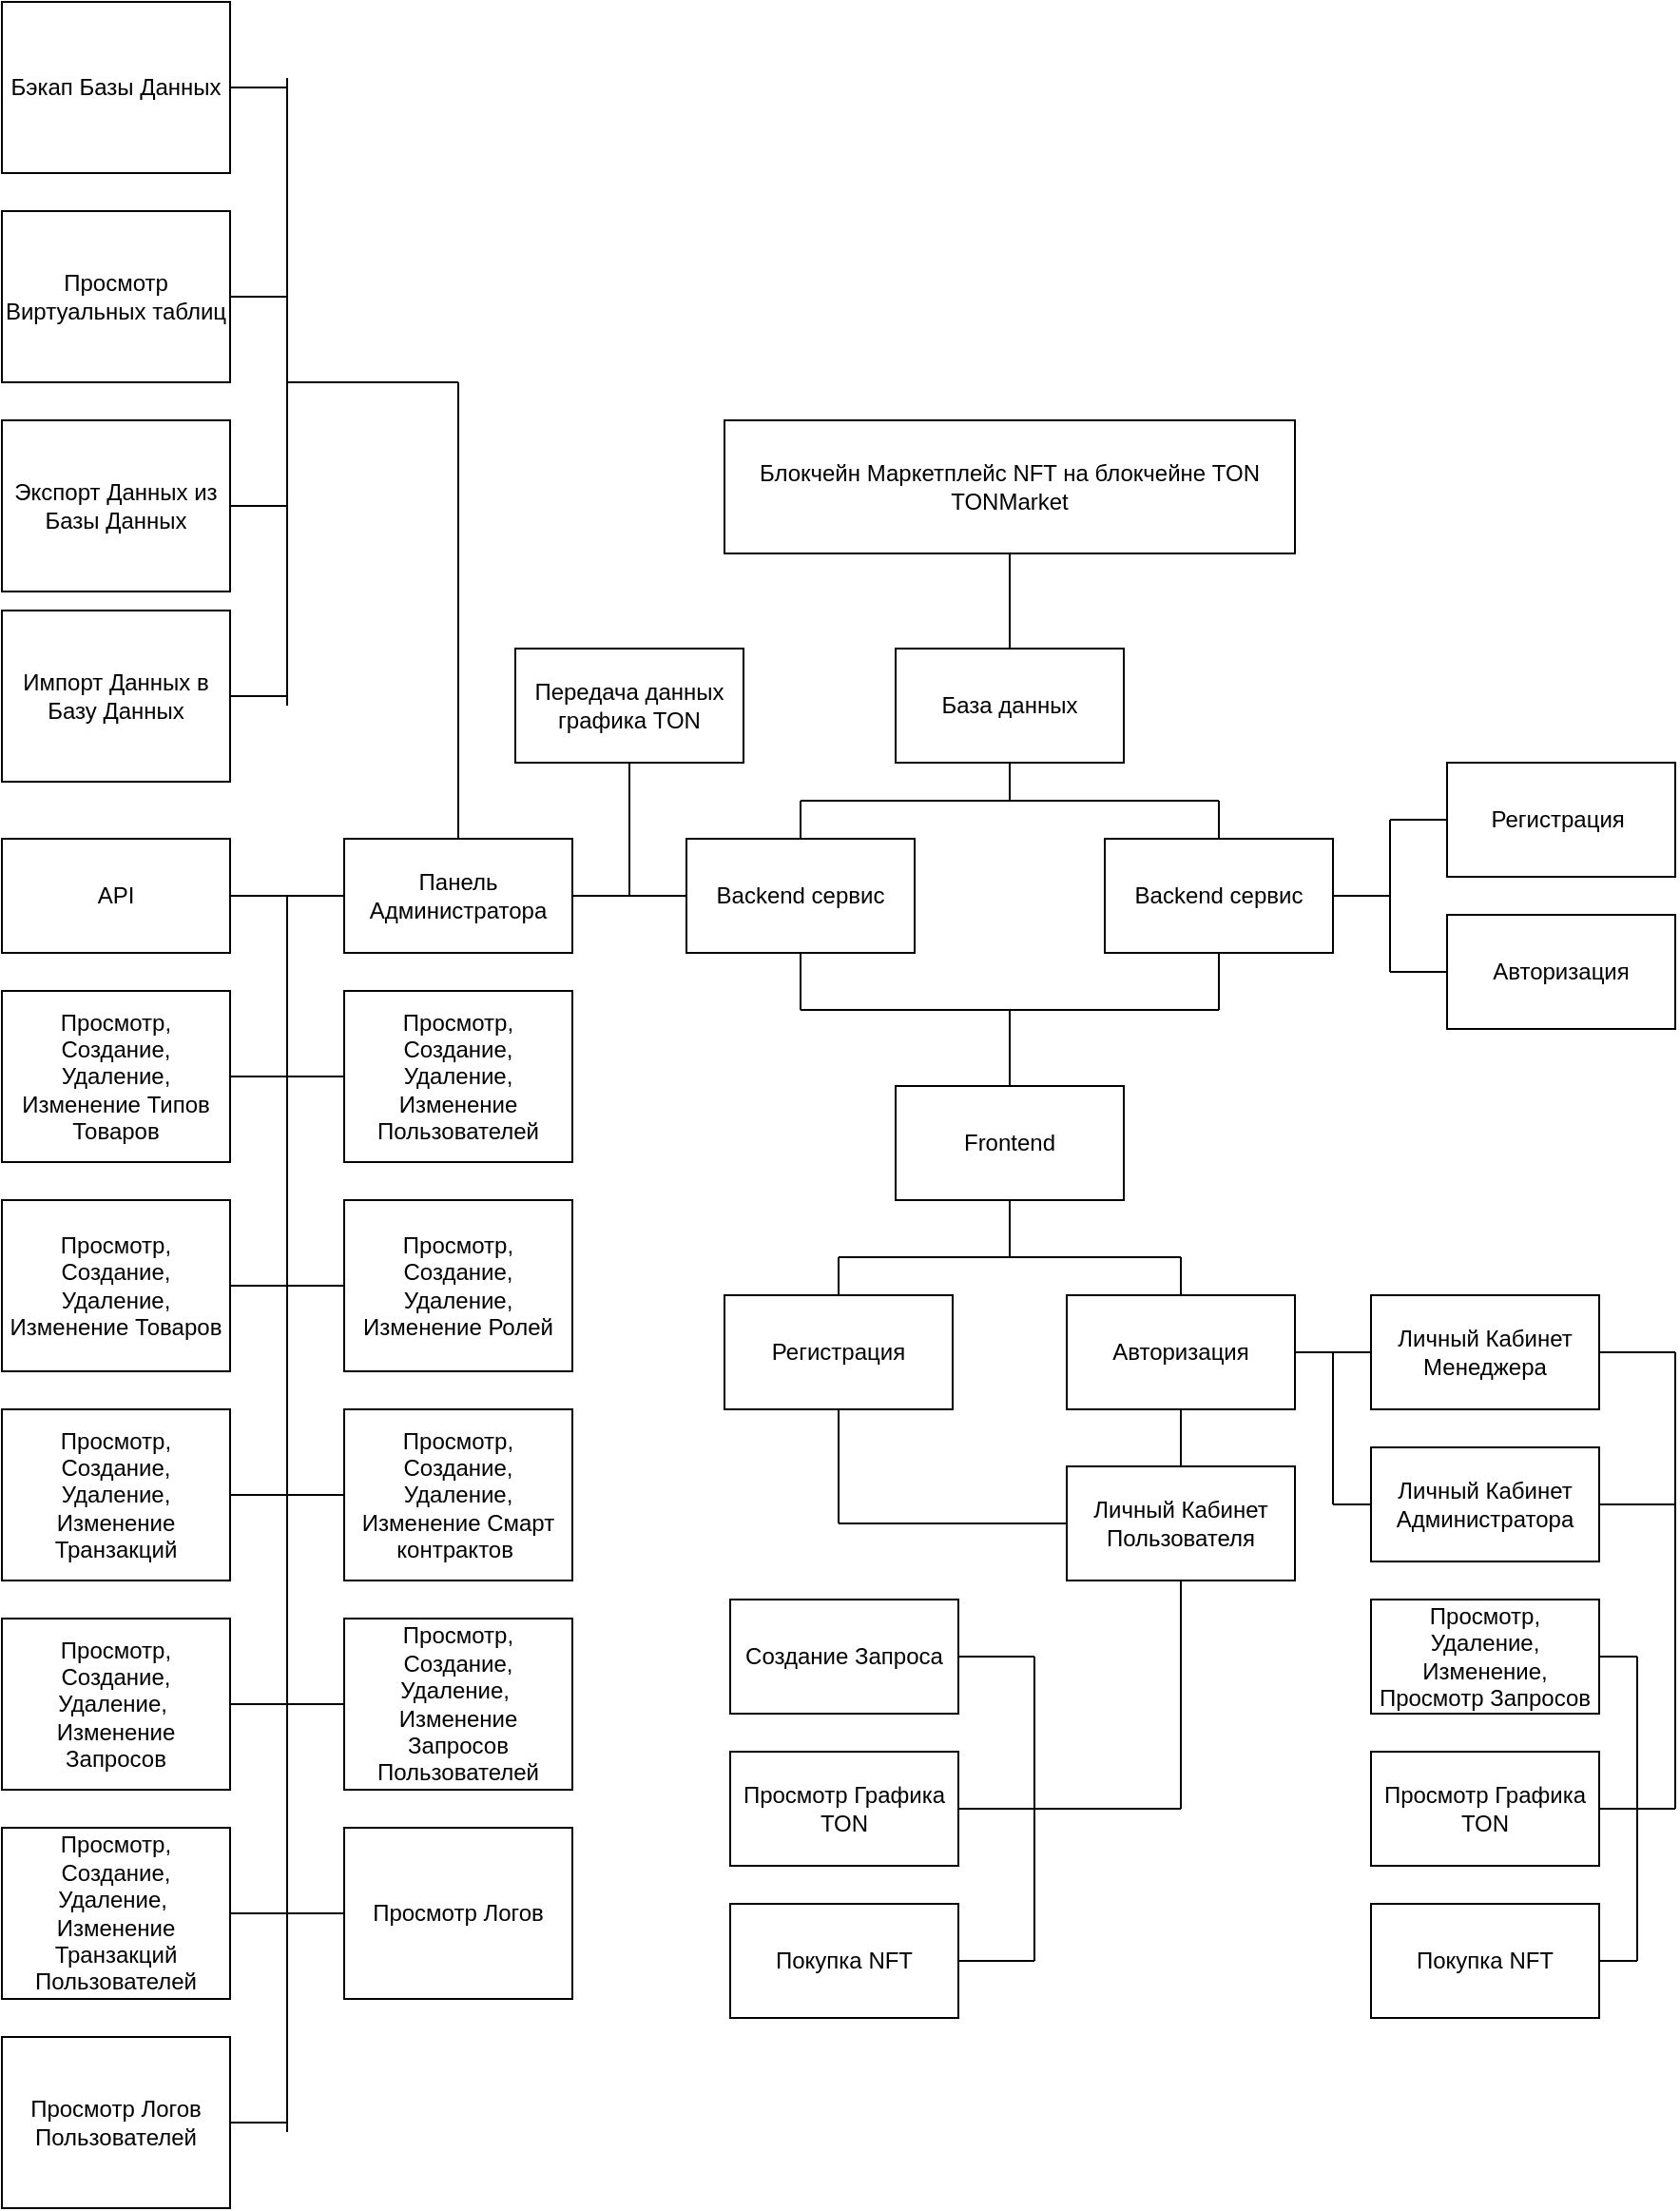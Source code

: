<mxfile version="25.0.3">
  <diagram name="Страница — 1" id="QJ2jMj1BZtOK6aOs8Fil">
    <mxGraphModel dx="3160" dy="2394" grid="0" gridSize="10" guides="1" tooltips="1" connect="1" arrows="1" fold="1" page="1" pageScale="1" pageWidth="827" pageHeight="1169" math="0" shadow="0">
      <root>
        <mxCell id="0" />
        <mxCell id="1" parent="0" />
        <mxCell id="6YflyJTKcJtCua8p_zHq-1" value="Блокчейн Маркетплейс NFT на блокчейне TON TONMarket" style="rounded=0;whiteSpace=wrap;html=1;" vertex="1" parent="1">
          <mxGeometry x="250" y="100" width="300" height="70" as="geometry" />
        </mxCell>
        <mxCell id="6YflyJTKcJtCua8p_zHq-2" value="База данных" style="rounded=0;whiteSpace=wrap;html=1;" vertex="1" parent="1">
          <mxGeometry x="340" y="220" width="120" height="60" as="geometry" />
        </mxCell>
        <mxCell id="6YflyJTKcJtCua8p_zHq-3" value="" style="endArrow=none;html=1;rounded=0;entryX=0.5;entryY=1;entryDx=0;entryDy=0;exitX=0.5;exitY=0;exitDx=0;exitDy=0;" edge="1" parent="1" source="6YflyJTKcJtCua8p_zHq-2" target="6YflyJTKcJtCua8p_zHq-1">
          <mxGeometry width="50" height="50" relative="1" as="geometry">
            <mxPoint x="140" y="320" as="sourcePoint" />
            <mxPoint x="190" y="270" as="targetPoint" />
          </mxGeometry>
        </mxCell>
        <mxCell id="6YflyJTKcJtCua8p_zHq-4" value="Backend сервис" style="rounded=0;whiteSpace=wrap;html=1;" vertex="1" parent="1">
          <mxGeometry x="230" y="320" width="120" height="60" as="geometry" />
        </mxCell>
        <mxCell id="6YflyJTKcJtCua8p_zHq-6" value="Backend сервис" style="rounded=0;whiteSpace=wrap;html=1;" vertex="1" parent="1">
          <mxGeometry x="450" y="320" width="120" height="60" as="geometry" />
        </mxCell>
        <mxCell id="6YflyJTKcJtCua8p_zHq-7" value="" style="endArrow=none;html=1;rounded=0;exitX=0.5;exitY=0;exitDx=0;exitDy=0;" edge="1" parent="1" source="6YflyJTKcJtCua8p_zHq-4">
          <mxGeometry width="50" height="50" relative="1" as="geometry">
            <mxPoint x="140" y="300" as="sourcePoint" />
            <mxPoint x="290" y="300" as="targetPoint" />
          </mxGeometry>
        </mxCell>
        <mxCell id="6YflyJTKcJtCua8p_zHq-8" value="" style="endArrow=none;html=1;rounded=0;entryX=0.5;entryY=0;entryDx=0;entryDy=0;" edge="1" parent="1" target="6YflyJTKcJtCua8p_zHq-6">
          <mxGeometry width="50" height="50" relative="1" as="geometry">
            <mxPoint x="510" y="300" as="sourcePoint" />
            <mxPoint x="520" y="310" as="targetPoint" />
          </mxGeometry>
        </mxCell>
        <mxCell id="6YflyJTKcJtCua8p_zHq-9" value="" style="endArrow=none;html=1;rounded=0;" edge="1" parent="1">
          <mxGeometry width="50" height="50" relative="1" as="geometry">
            <mxPoint x="290" y="300" as="sourcePoint" />
            <mxPoint x="510" y="300" as="targetPoint" />
          </mxGeometry>
        </mxCell>
        <mxCell id="6YflyJTKcJtCua8p_zHq-10" value="" style="endArrow=none;html=1;rounded=0;entryX=0.5;entryY=1;entryDx=0;entryDy=0;" edge="1" parent="1" target="6YflyJTKcJtCua8p_zHq-2">
          <mxGeometry width="50" height="50" relative="1" as="geometry">
            <mxPoint x="400" y="300" as="sourcePoint" />
            <mxPoint x="320" y="260" as="targetPoint" />
          </mxGeometry>
        </mxCell>
        <mxCell id="6YflyJTKcJtCua8p_zHq-11" value="Панель Администратора" style="rounded=0;whiteSpace=wrap;html=1;" vertex="1" parent="1">
          <mxGeometry x="50" y="320" width="120" height="60" as="geometry" />
        </mxCell>
        <mxCell id="6YflyJTKcJtCua8p_zHq-12" value="Просмотр, Создание, Удаление, Изменение Пользователей" style="rounded=0;whiteSpace=wrap;html=1;" vertex="1" parent="1">
          <mxGeometry x="50" y="400" width="120" height="90" as="geometry" />
        </mxCell>
        <mxCell id="6YflyJTKcJtCua8p_zHq-21" value="Просмотр, Создание, Удаление, Изменение Ролей" style="rounded=0;whiteSpace=wrap;html=1;" vertex="1" parent="1">
          <mxGeometry x="50" y="510" width="120" height="90" as="geometry" />
        </mxCell>
        <mxCell id="6YflyJTKcJtCua8p_zHq-22" value="Просмотр, Создание, Удаление, Изменение Смарт контрактов&amp;nbsp;" style="rounded=0;whiteSpace=wrap;html=1;" vertex="1" parent="1">
          <mxGeometry x="50" y="620" width="120" height="90" as="geometry" />
        </mxCell>
        <mxCell id="6YflyJTKcJtCua8p_zHq-23" value="Просмотр, Создание, Удаление, Изменение Транзакций" style="rounded=0;whiteSpace=wrap;html=1;" vertex="1" parent="1">
          <mxGeometry x="-130" y="620" width="120" height="90" as="geometry" />
        </mxCell>
        <mxCell id="6YflyJTKcJtCua8p_zHq-24" value="Просмотр, Создание, Удаление, Изменение Товаров" style="rounded=0;whiteSpace=wrap;html=1;" vertex="1" parent="1">
          <mxGeometry x="-130" y="510" width="120" height="90" as="geometry" />
        </mxCell>
        <mxCell id="6YflyJTKcJtCua8p_zHq-25" value="Просмотр, Создание, Удаление, Изменение Типов Товаров" style="rounded=0;whiteSpace=wrap;html=1;" vertex="1" parent="1">
          <mxGeometry x="-130" y="400" width="120" height="90" as="geometry" />
        </mxCell>
        <mxCell id="6YflyJTKcJtCua8p_zHq-26" value="Просмотр Логов" style="rounded=0;whiteSpace=wrap;html=1;" vertex="1" parent="1">
          <mxGeometry x="50" y="840" width="120" height="90" as="geometry" />
        </mxCell>
        <mxCell id="6YflyJTKcJtCua8p_zHq-27" value="Просмотр, Создание, Удаление,&amp;nbsp;&lt;div&gt;Изменение Запросов&lt;/div&gt;" style="rounded=0;whiteSpace=wrap;html=1;" vertex="1" parent="1">
          <mxGeometry x="-130" y="730" width="120" height="90" as="geometry" />
        </mxCell>
        <mxCell id="6YflyJTKcJtCua8p_zHq-28" value="Просмотр, Создание, Удаление,&amp;nbsp;&lt;div&gt;Изменение Запросов Пользователей&lt;/div&gt;" style="rounded=0;whiteSpace=wrap;html=1;" vertex="1" parent="1">
          <mxGeometry x="50" y="730" width="120" height="90" as="geometry" />
        </mxCell>
        <mxCell id="6YflyJTKcJtCua8p_zHq-29" value="Просмотр, Создание, Удаление,&amp;nbsp;&lt;div&gt;Изменение Транзакций Пользователей&lt;/div&gt;" style="rounded=0;whiteSpace=wrap;html=1;" vertex="1" parent="1">
          <mxGeometry x="-130" y="840" width="120" height="90" as="geometry" />
        </mxCell>
        <mxCell id="6YflyJTKcJtCua8p_zHq-30" value="Импорт Данных в Базу Данных" style="rounded=0;whiteSpace=wrap;html=1;" vertex="1" parent="1">
          <mxGeometry x="-130" y="200" width="120" height="90" as="geometry" />
        </mxCell>
        <mxCell id="6YflyJTKcJtCua8p_zHq-31" value="Экспорт Данных из Базы Данных" style="rounded=0;whiteSpace=wrap;html=1;" vertex="1" parent="1">
          <mxGeometry x="-130" y="100" width="120" height="90" as="geometry" />
        </mxCell>
        <mxCell id="6YflyJTKcJtCua8p_zHq-35" value="Просмотр Виртуальных таблиц" style="rounded=0;whiteSpace=wrap;html=1;" vertex="1" parent="1">
          <mxGeometry x="-130" y="-10" width="120" height="90" as="geometry" />
        </mxCell>
        <mxCell id="6YflyJTKcJtCua8p_zHq-37" value="" style="endArrow=none;html=1;rounded=0;exitX=1;exitY=0.5;exitDx=0;exitDy=0;entryX=0;entryY=0.5;entryDx=0;entryDy=0;" edge="1" parent="1" source="6YflyJTKcJtCua8p_zHq-29" target="6YflyJTKcJtCua8p_zHq-26">
          <mxGeometry width="50" height="50" relative="1" as="geometry">
            <mxPoint x="20" y="1020" as="sourcePoint" />
            <mxPoint x="70" y="970" as="targetPoint" />
          </mxGeometry>
        </mxCell>
        <mxCell id="6YflyJTKcJtCua8p_zHq-38" value="" style="endArrow=none;html=1;rounded=0;exitX=1;exitY=0.5;exitDx=0;exitDy=0;entryX=0;entryY=0.5;entryDx=0;entryDy=0;" edge="1" parent="1" source="6YflyJTKcJtCua8p_zHq-27" target="6YflyJTKcJtCua8p_zHq-28">
          <mxGeometry width="50" height="50" relative="1" as="geometry">
            <mxPoint x="250" y="820" as="sourcePoint" />
            <mxPoint x="300" y="770" as="targetPoint" />
          </mxGeometry>
        </mxCell>
        <mxCell id="6YflyJTKcJtCua8p_zHq-39" value="" style="endArrow=none;html=1;rounded=0;exitX=1;exitY=0.5;exitDx=0;exitDy=0;entryX=0;entryY=0.5;entryDx=0;entryDy=0;" edge="1" parent="1" source="6YflyJTKcJtCua8p_zHq-23" target="6YflyJTKcJtCua8p_zHq-22">
          <mxGeometry width="50" height="50" relative="1" as="geometry">
            <mxPoint x="270" y="660" as="sourcePoint" />
            <mxPoint x="320" y="610" as="targetPoint" />
          </mxGeometry>
        </mxCell>
        <mxCell id="6YflyJTKcJtCua8p_zHq-40" value="" style="endArrow=none;html=1;rounded=0;exitX=1;exitY=0.5;exitDx=0;exitDy=0;" edge="1" parent="1" source="6YflyJTKcJtCua8p_zHq-24" target="6YflyJTKcJtCua8p_zHq-21">
          <mxGeometry width="50" height="50" relative="1" as="geometry">
            <mxPoint x="-270" y="580" as="sourcePoint" />
            <mxPoint x="-220" y="530" as="targetPoint" />
          </mxGeometry>
        </mxCell>
        <mxCell id="6YflyJTKcJtCua8p_zHq-41" value="" style="endArrow=none;html=1;rounded=0;entryX=0;entryY=0.5;entryDx=0;entryDy=0;exitX=1;exitY=0.5;exitDx=0;exitDy=0;" edge="1" parent="1" source="6YflyJTKcJtCua8p_zHq-25" target="6YflyJTKcJtCua8p_zHq-12">
          <mxGeometry width="50" height="50" relative="1" as="geometry">
            <mxPoint x="-190" y="520" as="sourcePoint" />
            <mxPoint x="-140" y="470" as="targetPoint" />
          </mxGeometry>
        </mxCell>
        <mxCell id="6YflyJTKcJtCua8p_zHq-42" value="Просмотр Логов Пользователей" style="rounded=0;whiteSpace=wrap;html=1;" vertex="1" parent="1">
          <mxGeometry x="-130" y="950" width="120" height="90" as="geometry" />
        </mxCell>
        <mxCell id="6YflyJTKcJtCua8p_zHq-43" value="" style="endArrow=none;html=1;rounded=0;exitX=1;exitY=0.5;exitDx=0;exitDy=0;" edge="1" parent="1" source="6YflyJTKcJtCua8p_zHq-42">
          <mxGeometry width="50" height="50" relative="1" as="geometry">
            <mxPoint x="60" y="1020" as="sourcePoint" />
            <mxPoint x="20" y="995" as="targetPoint" />
          </mxGeometry>
        </mxCell>
        <mxCell id="6YflyJTKcJtCua8p_zHq-44" value="" style="endArrow=none;html=1;rounded=0;" edge="1" parent="1">
          <mxGeometry width="50" height="50" relative="1" as="geometry">
            <mxPoint x="20" y="1000" as="sourcePoint" />
            <mxPoint x="20" y="350" as="targetPoint" />
          </mxGeometry>
        </mxCell>
        <mxCell id="6YflyJTKcJtCua8p_zHq-45" value="" style="endArrow=none;html=1;rounded=0;entryX=0;entryY=0.5;entryDx=0;entryDy=0;" edge="1" parent="1" target="6YflyJTKcJtCua8p_zHq-11">
          <mxGeometry width="50" height="50" relative="1" as="geometry">
            <mxPoint x="20" y="350" as="sourcePoint" />
            <mxPoint x="-90" y="350" as="targetPoint" />
          </mxGeometry>
        </mxCell>
        <mxCell id="6YflyJTKcJtCua8p_zHq-46" value="" style="endArrow=none;html=1;rounded=0;exitX=1;exitY=0.5;exitDx=0;exitDy=0;" edge="1" parent="1" source="6YflyJTKcJtCua8p_zHq-35">
          <mxGeometry width="50" height="50" relative="1" as="geometry">
            <mxPoint x="60" y="130" as="sourcePoint" />
            <mxPoint x="20" y="35" as="targetPoint" />
          </mxGeometry>
        </mxCell>
        <mxCell id="6YflyJTKcJtCua8p_zHq-48" value="" style="endArrow=none;html=1;rounded=0;exitX=1;exitY=0.5;exitDx=0;exitDy=0;" edge="1" parent="1" source="6YflyJTKcJtCua8p_zHq-30">
          <mxGeometry width="50" height="50" relative="1" as="geometry">
            <mxPoint x="50" y="260" as="sourcePoint" />
            <mxPoint x="20" y="245" as="targetPoint" />
          </mxGeometry>
        </mxCell>
        <mxCell id="6YflyJTKcJtCua8p_zHq-49" value="" style="endArrow=none;html=1;rounded=0;exitX=0;exitY=0.5;exitDx=0;exitDy=0;entryX=1;entryY=0.5;entryDx=0;entryDy=0;" edge="1" parent="1" source="6YflyJTKcJtCua8p_zHq-4" target="6YflyJTKcJtCua8p_zHq-11">
          <mxGeometry width="50" height="50" relative="1" as="geometry">
            <mxPoint x="220" y="260" as="sourcePoint" />
            <mxPoint x="270" y="210" as="targetPoint" />
          </mxGeometry>
        </mxCell>
        <mxCell id="6YflyJTKcJtCua8p_zHq-52" value="" style="endArrow=none;html=1;rounded=0;" edge="1" parent="1" source="6YflyJTKcJtCua8p_zHq-56" target="6YflyJTKcJtCua8p_zHq-11">
          <mxGeometry width="50" height="50" relative="1" as="geometry">
            <mxPoint x="20" y="350" as="sourcePoint" />
            <mxPoint x="40" y="380" as="targetPoint" />
          </mxGeometry>
        </mxCell>
        <mxCell id="6YflyJTKcJtCua8p_zHq-56" value="API" style="rounded=0;whiteSpace=wrap;html=1;" vertex="1" parent="1">
          <mxGeometry x="-130" y="320" width="120" height="60" as="geometry" />
        </mxCell>
        <mxCell id="6YflyJTKcJtCua8p_zHq-57" value="" style="endArrow=none;html=1;rounded=0;exitX=0.5;exitY=0;exitDx=0;exitDy=0;" edge="1" parent="1" source="6YflyJTKcJtCua8p_zHq-11">
          <mxGeometry width="50" height="50" relative="1" as="geometry">
            <mxPoint x="120" y="210" as="sourcePoint" />
            <mxPoint x="110" y="80" as="targetPoint" />
          </mxGeometry>
        </mxCell>
        <mxCell id="6YflyJTKcJtCua8p_zHq-58" value="" style="endArrow=none;html=1;rounded=0;" edge="1" parent="1">
          <mxGeometry width="50" height="50" relative="1" as="geometry">
            <mxPoint x="20" y="250" as="sourcePoint" />
            <mxPoint x="20" y="-80" as="targetPoint" />
          </mxGeometry>
        </mxCell>
        <mxCell id="6YflyJTKcJtCua8p_zHq-60" value="Бэкап Базы Данных" style="rounded=0;whiteSpace=wrap;html=1;" vertex="1" parent="1">
          <mxGeometry x="-130" y="-120" width="120" height="90" as="geometry" />
        </mxCell>
        <mxCell id="6YflyJTKcJtCua8p_zHq-61" value="" style="endArrow=none;html=1;rounded=0;exitX=1;exitY=0.5;exitDx=0;exitDy=0;" edge="1" parent="1" source="6YflyJTKcJtCua8p_zHq-60">
          <mxGeometry width="50" height="50" relative="1" as="geometry">
            <mxPoint x="60" y="30" as="sourcePoint" />
            <mxPoint x="20" y="-75" as="targetPoint" />
          </mxGeometry>
        </mxCell>
        <mxCell id="6YflyJTKcJtCua8p_zHq-62" value="" style="endArrow=none;html=1;rounded=0;exitX=1;exitY=0.5;exitDx=0;exitDy=0;" edge="1" parent="1" source="6YflyJTKcJtCua8p_zHq-31">
          <mxGeometry width="50" height="50" relative="1" as="geometry">
            <mxPoint x="-20" y="150" as="sourcePoint" />
            <mxPoint x="20" y="145" as="targetPoint" />
          </mxGeometry>
        </mxCell>
        <mxCell id="6YflyJTKcJtCua8p_zHq-63" value="" style="endArrow=none;html=1;rounded=0;" edge="1" parent="1">
          <mxGeometry width="50" height="50" relative="1" as="geometry">
            <mxPoint x="20" y="80" as="sourcePoint" />
            <mxPoint x="110" y="80" as="targetPoint" />
          </mxGeometry>
        </mxCell>
        <mxCell id="6YflyJTKcJtCua8p_zHq-64" value="Регистрация&amp;nbsp;" style="rounded=0;whiteSpace=wrap;html=1;" vertex="1" parent="1">
          <mxGeometry x="630" y="280" width="120" height="60" as="geometry" />
        </mxCell>
        <mxCell id="6YflyJTKcJtCua8p_zHq-65" value="Авторизация" style="rounded=0;whiteSpace=wrap;html=1;" vertex="1" parent="1">
          <mxGeometry x="630" y="360" width="120" height="60" as="geometry" />
        </mxCell>
        <mxCell id="6YflyJTKcJtCua8p_zHq-66" value="" style="endArrow=none;html=1;rounded=0;entryX=1;entryY=0.5;entryDx=0;entryDy=0;" edge="1" parent="1" target="6YflyJTKcJtCua8p_zHq-6">
          <mxGeometry width="50" height="50" relative="1" as="geometry">
            <mxPoint x="600" y="350" as="sourcePoint" />
            <mxPoint x="580" y="380" as="targetPoint" />
          </mxGeometry>
        </mxCell>
        <mxCell id="6YflyJTKcJtCua8p_zHq-67" value="" style="endArrow=none;html=1;rounded=0;" edge="1" parent="1">
          <mxGeometry width="50" height="50" relative="1" as="geometry">
            <mxPoint x="600" y="390" as="sourcePoint" />
            <mxPoint x="600" y="310" as="targetPoint" />
          </mxGeometry>
        </mxCell>
        <mxCell id="6YflyJTKcJtCua8p_zHq-68" value="" style="endArrow=none;html=1;rounded=0;" edge="1" parent="1" source="6YflyJTKcJtCua8p_zHq-65">
          <mxGeometry width="50" height="50" relative="1" as="geometry">
            <mxPoint x="520" y="430" as="sourcePoint" />
            <mxPoint x="600" y="390" as="targetPoint" />
          </mxGeometry>
        </mxCell>
        <mxCell id="6YflyJTKcJtCua8p_zHq-69" value="" style="endArrow=none;html=1;rounded=0;entryX=0;entryY=0.5;entryDx=0;entryDy=0;" edge="1" parent="1" target="6YflyJTKcJtCua8p_zHq-64">
          <mxGeometry width="50" height="50" relative="1" as="geometry">
            <mxPoint x="600" y="310" as="sourcePoint" />
            <mxPoint x="660" y="180" as="targetPoint" />
          </mxGeometry>
        </mxCell>
        <mxCell id="6YflyJTKcJtCua8p_zHq-71" value="" style="endArrow=none;html=1;rounded=0;entryX=0.5;entryY=1;entryDx=0;entryDy=0;" edge="1" parent="1" target="6YflyJTKcJtCua8p_zHq-6">
          <mxGeometry width="50" height="50" relative="1" as="geometry">
            <mxPoint x="510" y="410" as="sourcePoint" />
            <mxPoint x="500" y="410" as="targetPoint" />
          </mxGeometry>
        </mxCell>
        <mxCell id="6YflyJTKcJtCua8p_zHq-72" value="" style="endArrow=none;html=1;rounded=0;" edge="1" parent="1">
          <mxGeometry width="50" height="50" relative="1" as="geometry">
            <mxPoint x="200" y="350" as="sourcePoint" />
            <mxPoint x="200" y="280" as="targetPoint" />
          </mxGeometry>
        </mxCell>
        <mxCell id="6YflyJTKcJtCua8p_zHq-73" value="Передача данных графика TON" style="rounded=0;whiteSpace=wrap;html=1;" vertex="1" parent="1">
          <mxGeometry x="140" y="220" width="120" height="60" as="geometry" />
        </mxCell>
        <mxCell id="6YflyJTKcJtCua8p_zHq-74" value="" style="endArrow=none;html=1;rounded=0;entryX=0.5;entryY=1;entryDx=0;entryDy=0;" edge="1" parent="1" target="6YflyJTKcJtCua8p_zHq-4">
          <mxGeometry width="50" height="50" relative="1" as="geometry">
            <mxPoint x="290" y="410" as="sourcePoint" />
            <mxPoint x="380" y="440" as="targetPoint" />
          </mxGeometry>
        </mxCell>
        <mxCell id="6YflyJTKcJtCua8p_zHq-75" value="" style="endArrow=none;html=1;rounded=0;" edge="1" parent="1">
          <mxGeometry width="50" height="50" relative="1" as="geometry">
            <mxPoint x="290" y="410" as="sourcePoint" />
            <mxPoint x="510" y="410" as="targetPoint" />
          </mxGeometry>
        </mxCell>
        <mxCell id="6YflyJTKcJtCua8p_zHq-76" value="" style="endArrow=none;html=1;rounded=0;" edge="1" parent="1">
          <mxGeometry width="50" height="50" relative="1" as="geometry">
            <mxPoint x="400" y="450" as="sourcePoint" />
            <mxPoint x="400" y="410" as="targetPoint" />
          </mxGeometry>
        </mxCell>
        <mxCell id="6YflyJTKcJtCua8p_zHq-77" value="Frontend" style="rounded=0;whiteSpace=wrap;html=1;" vertex="1" parent="1">
          <mxGeometry x="340" y="450" width="120" height="60" as="geometry" />
        </mxCell>
        <mxCell id="6YflyJTKcJtCua8p_zHq-78" value="" style="endArrow=none;html=1;rounded=0;entryX=0.5;entryY=1;entryDx=0;entryDy=0;" edge="1" parent="1" target="6YflyJTKcJtCua8p_zHq-77">
          <mxGeometry width="50" height="50" relative="1" as="geometry">
            <mxPoint x="400" y="540" as="sourcePoint" />
            <mxPoint x="390" y="530" as="targetPoint" />
          </mxGeometry>
        </mxCell>
        <mxCell id="6YflyJTKcJtCua8p_zHq-80" value="Авторизация" style="rounded=0;whiteSpace=wrap;html=1;" vertex="1" parent="1">
          <mxGeometry x="430" y="560" width="120" height="60" as="geometry" />
        </mxCell>
        <mxCell id="6YflyJTKcJtCua8p_zHq-81" value="Регистрация" style="rounded=0;whiteSpace=wrap;html=1;" vertex="1" parent="1">
          <mxGeometry x="250" y="560" width="120" height="60" as="geometry" />
        </mxCell>
        <mxCell id="6YflyJTKcJtCua8p_zHq-82" value="Просмотр Графика TON" style="rounded=0;whiteSpace=wrap;html=1;" vertex="1" parent="1">
          <mxGeometry x="253" y="800" width="120" height="60" as="geometry" />
        </mxCell>
        <mxCell id="6YflyJTKcJtCua8p_zHq-83" value="Создание Запроса" style="rounded=0;whiteSpace=wrap;html=1;" vertex="1" parent="1">
          <mxGeometry x="253" y="720" width="120" height="60" as="geometry" />
        </mxCell>
        <mxCell id="6YflyJTKcJtCua8p_zHq-85" value="Просмотр,&lt;div&gt;Удаление,&lt;br&gt;Изменение,&lt;br&gt;Просмотр Запросов&lt;/div&gt;" style="rounded=0;whiteSpace=wrap;html=1;" vertex="1" parent="1">
          <mxGeometry x="590" y="720" width="120" height="60" as="geometry" />
        </mxCell>
        <mxCell id="6YflyJTKcJtCua8p_zHq-86" value="Просмотр Графика TON" style="rounded=0;whiteSpace=wrap;html=1;" vertex="1" parent="1">
          <mxGeometry x="590" y="800" width="120" height="60" as="geometry" />
        </mxCell>
        <mxCell id="6YflyJTKcJtCua8p_zHq-90" value="" style="endArrow=none;html=1;rounded=0;" edge="1" parent="1">
          <mxGeometry width="50" height="50" relative="1" as="geometry">
            <mxPoint x="310" y="540" as="sourcePoint" />
            <mxPoint x="490" y="540" as="targetPoint" />
          </mxGeometry>
        </mxCell>
        <mxCell id="6YflyJTKcJtCua8p_zHq-92" value="" style="endArrow=none;html=1;rounded=0;exitX=0.5;exitY=0;exitDx=0;exitDy=0;" edge="1" parent="1" source="6YflyJTKcJtCua8p_zHq-81">
          <mxGeometry width="50" height="50" relative="1" as="geometry">
            <mxPoint x="410" y="670" as="sourcePoint" />
            <mxPoint x="310" y="540" as="targetPoint" />
          </mxGeometry>
        </mxCell>
        <mxCell id="6YflyJTKcJtCua8p_zHq-93" value="" style="endArrow=none;html=1;rounded=0;exitX=0.5;exitY=0;exitDx=0;exitDy=0;" edge="1" parent="1" source="6YflyJTKcJtCua8p_zHq-80">
          <mxGeometry width="50" height="50" relative="1" as="geometry">
            <mxPoint x="300" y="740" as="sourcePoint" />
            <mxPoint x="490" y="540" as="targetPoint" />
          </mxGeometry>
        </mxCell>
        <mxCell id="6YflyJTKcJtCua8p_zHq-94" value="Личный Кабинет Пользователя" style="rounded=0;whiteSpace=wrap;html=1;" vertex="1" parent="1">
          <mxGeometry x="430" y="650" width="120" height="60" as="geometry" />
        </mxCell>
        <mxCell id="6YflyJTKcJtCua8p_zHq-95" value="Личный Кабинет Менеджера" style="rounded=0;whiteSpace=wrap;html=1;" vertex="1" parent="1">
          <mxGeometry x="590" y="560" width="120" height="60" as="geometry" />
        </mxCell>
        <mxCell id="6YflyJTKcJtCua8p_zHq-96" value="" style="endArrow=none;html=1;rounded=0;entryX=1;entryY=0.5;entryDx=0;entryDy=0;" edge="1" parent="1" source="6YflyJTKcJtCua8p_zHq-95" target="6YflyJTKcJtCua8p_zHq-80">
          <mxGeometry width="50" height="50" relative="1" as="geometry">
            <mxPoint x="355" y="710" as="sourcePoint" />
            <mxPoint x="405" y="660" as="targetPoint" />
          </mxGeometry>
        </mxCell>
        <mxCell id="6YflyJTKcJtCua8p_zHq-97" value="" style="endArrow=none;html=1;rounded=0;entryX=0.5;entryY=1;entryDx=0;entryDy=0;exitX=0.5;exitY=0;exitDx=0;exitDy=0;" edge="1" parent="1" source="6YflyJTKcJtCua8p_zHq-94" target="6YflyJTKcJtCua8p_zHq-80">
          <mxGeometry width="50" height="50" relative="1" as="geometry">
            <mxPoint x="310" y="690" as="sourcePoint" />
            <mxPoint x="360" y="640" as="targetPoint" />
          </mxGeometry>
        </mxCell>
        <mxCell id="6YflyJTKcJtCua8p_zHq-98" value="" style="endArrow=none;html=1;rounded=0;entryX=0.5;entryY=1;entryDx=0;entryDy=0;" edge="1" parent="1" target="6YflyJTKcJtCua8p_zHq-81">
          <mxGeometry width="50" height="50" relative="1" as="geometry">
            <mxPoint x="310" y="680" as="sourcePoint" />
            <mxPoint x="350" y="640" as="targetPoint" />
          </mxGeometry>
        </mxCell>
        <mxCell id="6YflyJTKcJtCua8p_zHq-99" value="" style="endArrow=none;html=1;rounded=0;entryX=0;entryY=0.5;entryDx=0;entryDy=0;" edge="1" parent="1" target="6YflyJTKcJtCua8p_zHq-94">
          <mxGeometry width="50" height="50" relative="1" as="geometry">
            <mxPoint x="310" y="680" as="sourcePoint" />
            <mxPoint x="370" y="660" as="targetPoint" />
          </mxGeometry>
        </mxCell>
        <mxCell id="6YflyJTKcJtCua8p_zHq-101" value="Покупка NFT" style="rounded=0;whiteSpace=wrap;html=1;" vertex="1" parent="1">
          <mxGeometry x="253" y="880" width="120" height="60" as="geometry" />
        </mxCell>
        <mxCell id="6YflyJTKcJtCua8p_zHq-102" value="Покупка NFT" style="rounded=0;whiteSpace=wrap;html=1;" vertex="1" parent="1">
          <mxGeometry x="590" y="880" width="120" height="60" as="geometry" />
        </mxCell>
        <mxCell id="6YflyJTKcJtCua8p_zHq-103" value="" style="endArrow=none;html=1;rounded=0;entryX=0.5;entryY=1;entryDx=0;entryDy=0;" edge="1" parent="1" target="6YflyJTKcJtCua8p_zHq-94">
          <mxGeometry width="50" height="50" relative="1" as="geometry">
            <mxPoint x="490" y="830" as="sourcePoint" />
            <mxPoint x="490" y="770" as="targetPoint" />
          </mxGeometry>
        </mxCell>
        <mxCell id="6YflyJTKcJtCua8p_zHq-104" value="" style="endArrow=none;html=1;rounded=0;exitX=1;exitY=0.5;exitDx=0;exitDy=0;" edge="1" parent="1" source="6YflyJTKcJtCua8p_zHq-82">
          <mxGeometry width="50" height="50" relative="1" as="geometry">
            <mxPoint x="500" y="900" as="sourcePoint" />
            <mxPoint x="490" y="830" as="targetPoint" />
          </mxGeometry>
        </mxCell>
        <mxCell id="6YflyJTKcJtCua8p_zHq-105" value="" style="endArrow=none;html=1;rounded=0;exitX=1;exitY=0.5;exitDx=0;exitDy=0;" edge="1" parent="1" source="6YflyJTKcJtCua8p_zHq-83">
          <mxGeometry width="50" height="50" relative="1" as="geometry">
            <mxPoint x="413" y="790" as="sourcePoint" />
            <mxPoint x="413" y="750" as="targetPoint" />
          </mxGeometry>
        </mxCell>
        <mxCell id="6YflyJTKcJtCua8p_zHq-106" value="" style="endArrow=none;html=1;rounded=0;exitX=1;exitY=0.5;exitDx=0;exitDy=0;" edge="1" parent="1" source="6YflyJTKcJtCua8p_zHq-101">
          <mxGeometry width="50" height="50" relative="1" as="geometry">
            <mxPoint x="493" y="960" as="sourcePoint" />
            <mxPoint x="413" y="910" as="targetPoint" />
          </mxGeometry>
        </mxCell>
        <mxCell id="6YflyJTKcJtCua8p_zHq-107" value="" style="endArrow=none;html=1;rounded=0;" edge="1" parent="1">
          <mxGeometry width="50" height="50" relative="1" as="geometry">
            <mxPoint x="413" y="910" as="sourcePoint" />
            <mxPoint x="413" y="750" as="targetPoint" />
          </mxGeometry>
        </mxCell>
        <mxCell id="6YflyJTKcJtCua8p_zHq-108" value="" style="endArrow=none;html=1;rounded=0;exitX=1;exitY=0.5;exitDx=0;exitDy=0;" edge="1" parent="1" source="6YflyJTKcJtCua8p_zHq-95">
          <mxGeometry width="50" height="50" relative="1" as="geometry">
            <mxPoint x="720" y="680" as="sourcePoint" />
            <mxPoint x="750" y="590" as="targetPoint" />
          </mxGeometry>
        </mxCell>
        <mxCell id="6YflyJTKcJtCua8p_zHq-110" value="" style="endArrow=none;html=1;rounded=0;exitX=1;exitY=0.5;exitDx=0;exitDy=0;" edge="1" parent="1" source="6YflyJTKcJtCua8p_zHq-102">
          <mxGeometry width="50" height="50" relative="1" as="geometry">
            <mxPoint x="770" y="920" as="sourcePoint" />
            <mxPoint x="730" y="910" as="targetPoint" />
          </mxGeometry>
        </mxCell>
        <mxCell id="6YflyJTKcJtCua8p_zHq-112" value="" style="endArrow=none;html=1;rounded=0;exitX=1;exitY=0.5;exitDx=0;exitDy=0;" edge="1" parent="1" source="6YflyJTKcJtCua8p_zHq-85">
          <mxGeometry width="50" height="50" relative="1" as="geometry">
            <mxPoint x="780" y="760" as="sourcePoint" />
            <mxPoint x="730" y="750" as="targetPoint" />
          </mxGeometry>
        </mxCell>
        <mxCell id="6YflyJTKcJtCua8p_zHq-113" value="" style="endArrow=none;html=1;rounded=0;" edge="1" parent="1">
          <mxGeometry width="50" height="50" relative="1" as="geometry">
            <mxPoint x="730" y="910" as="sourcePoint" />
            <mxPoint x="730" y="750" as="targetPoint" />
          </mxGeometry>
        </mxCell>
        <mxCell id="6YflyJTKcJtCua8p_zHq-115" value="" style="endArrow=none;html=1;rounded=0;" edge="1" parent="1">
          <mxGeometry width="50" height="50" relative="1" as="geometry">
            <mxPoint x="750" y="590" as="sourcePoint" />
            <mxPoint x="750" y="830" as="targetPoint" />
          </mxGeometry>
        </mxCell>
        <mxCell id="6YflyJTKcJtCua8p_zHq-116" value="" style="endArrow=none;html=1;rounded=0;exitX=1;exitY=0.5;exitDx=0;exitDy=0;" edge="1" parent="1" source="6YflyJTKcJtCua8p_zHq-86">
          <mxGeometry width="50" height="50" relative="1" as="geometry">
            <mxPoint x="720" y="860" as="sourcePoint" />
            <mxPoint x="750" y="830" as="targetPoint" />
          </mxGeometry>
        </mxCell>
        <mxCell id="6YflyJTKcJtCua8p_zHq-117" value="Личный Кабинет Администратора" style="rounded=0;whiteSpace=wrap;html=1;" vertex="1" parent="1">
          <mxGeometry x="590" y="640" width="120" height="60" as="geometry" />
        </mxCell>
        <mxCell id="6YflyJTKcJtCua8p_zHq-118" value="" style="endArrow=none;html=1;rounded=0;" edge="1" parent="1">
          <mxGeometry width="50" height="50" relative="1" as="geometry">
            <mxPoint x="570" y="670" as="sourcePoint" />
            <mxPoint x="570" y="590" as="targetPoint" />
          </mxGeometry>
        </mxCell>
        <mxCell id="6YflyJTKcJtCua8p_zHq-119" value="" style="endArrow=none;html=1;rounded=0;exitX=0;exitY=0.5;exitDx=0;exitDy=0;" edge="1" parent="1" source="6YflyJTKcJtCua8p_zHq-117">
          <mxGeometry width="50" height="50" relative="1" as="geometry">
            <mxPoint x="530" y="790" as="sourcePoint" />
            <mxPoint x="570" y="670" as="targetPoint" />
          </mxGeometry>
        </mxCell>
        <mxCell id="6YflyJTKcJtCua8p_zHq-120" value="" style="endArrow=none;html=1;rounded=0;exitX=1;exitY=0.5;exitDx=0;exitDy=0;" edge="1" parent="1" source="6YflyJTKcJtCua8p_zHq-117">
          <mxGeometry width="50" height="50" relative="1" as="geometry">
            <mxPoint x="750" y="650" as="sourcePoint" />
            <mxPoint x="750" y="670" as="targetPoint" />
          </mxGeometry>
        </mxCell>
      </root>
    </mxGraphModel>
  </diagram>
</mxfile>
